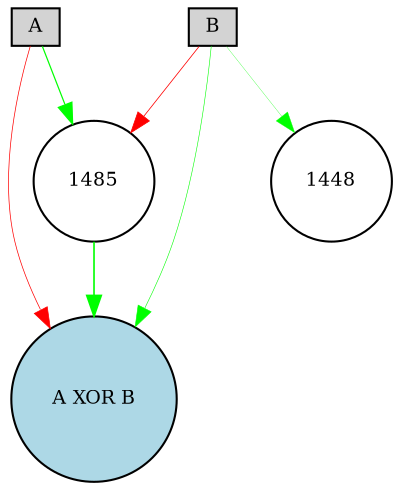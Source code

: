 digraph {
	node [fontsize=9 height=0.2 shape=circle width=0.2]
	A [fillcolor=lightgray shape=box style=filled]
	B [fillcolor=lightgray shape=box style=filled]
	"A XOR B" [fillcolor=lightblue style=filled]
	1485 [fillcolor=white style=filled]
	1448 [fillcolor=white style=filled]
	A -> 1485 [color=green penwidth=0.5842264378909403 style=solid]
	1485 -> "A XOR B" [color=green penwidth=0.7846974913584891 style=solid]
	B -> 1485 [color=red penwidth=0.37478616959074873 style=solid]
	A -> "A XOR B" [color=red penwidth=0.3423927009665999 style=solid]
	B -> 1448 [color=green penwidth=0.14045813114741967 style=solid]
	B -> "A XOR B" [color=green penwidth=0.2761673455985237 style=solid]
}
